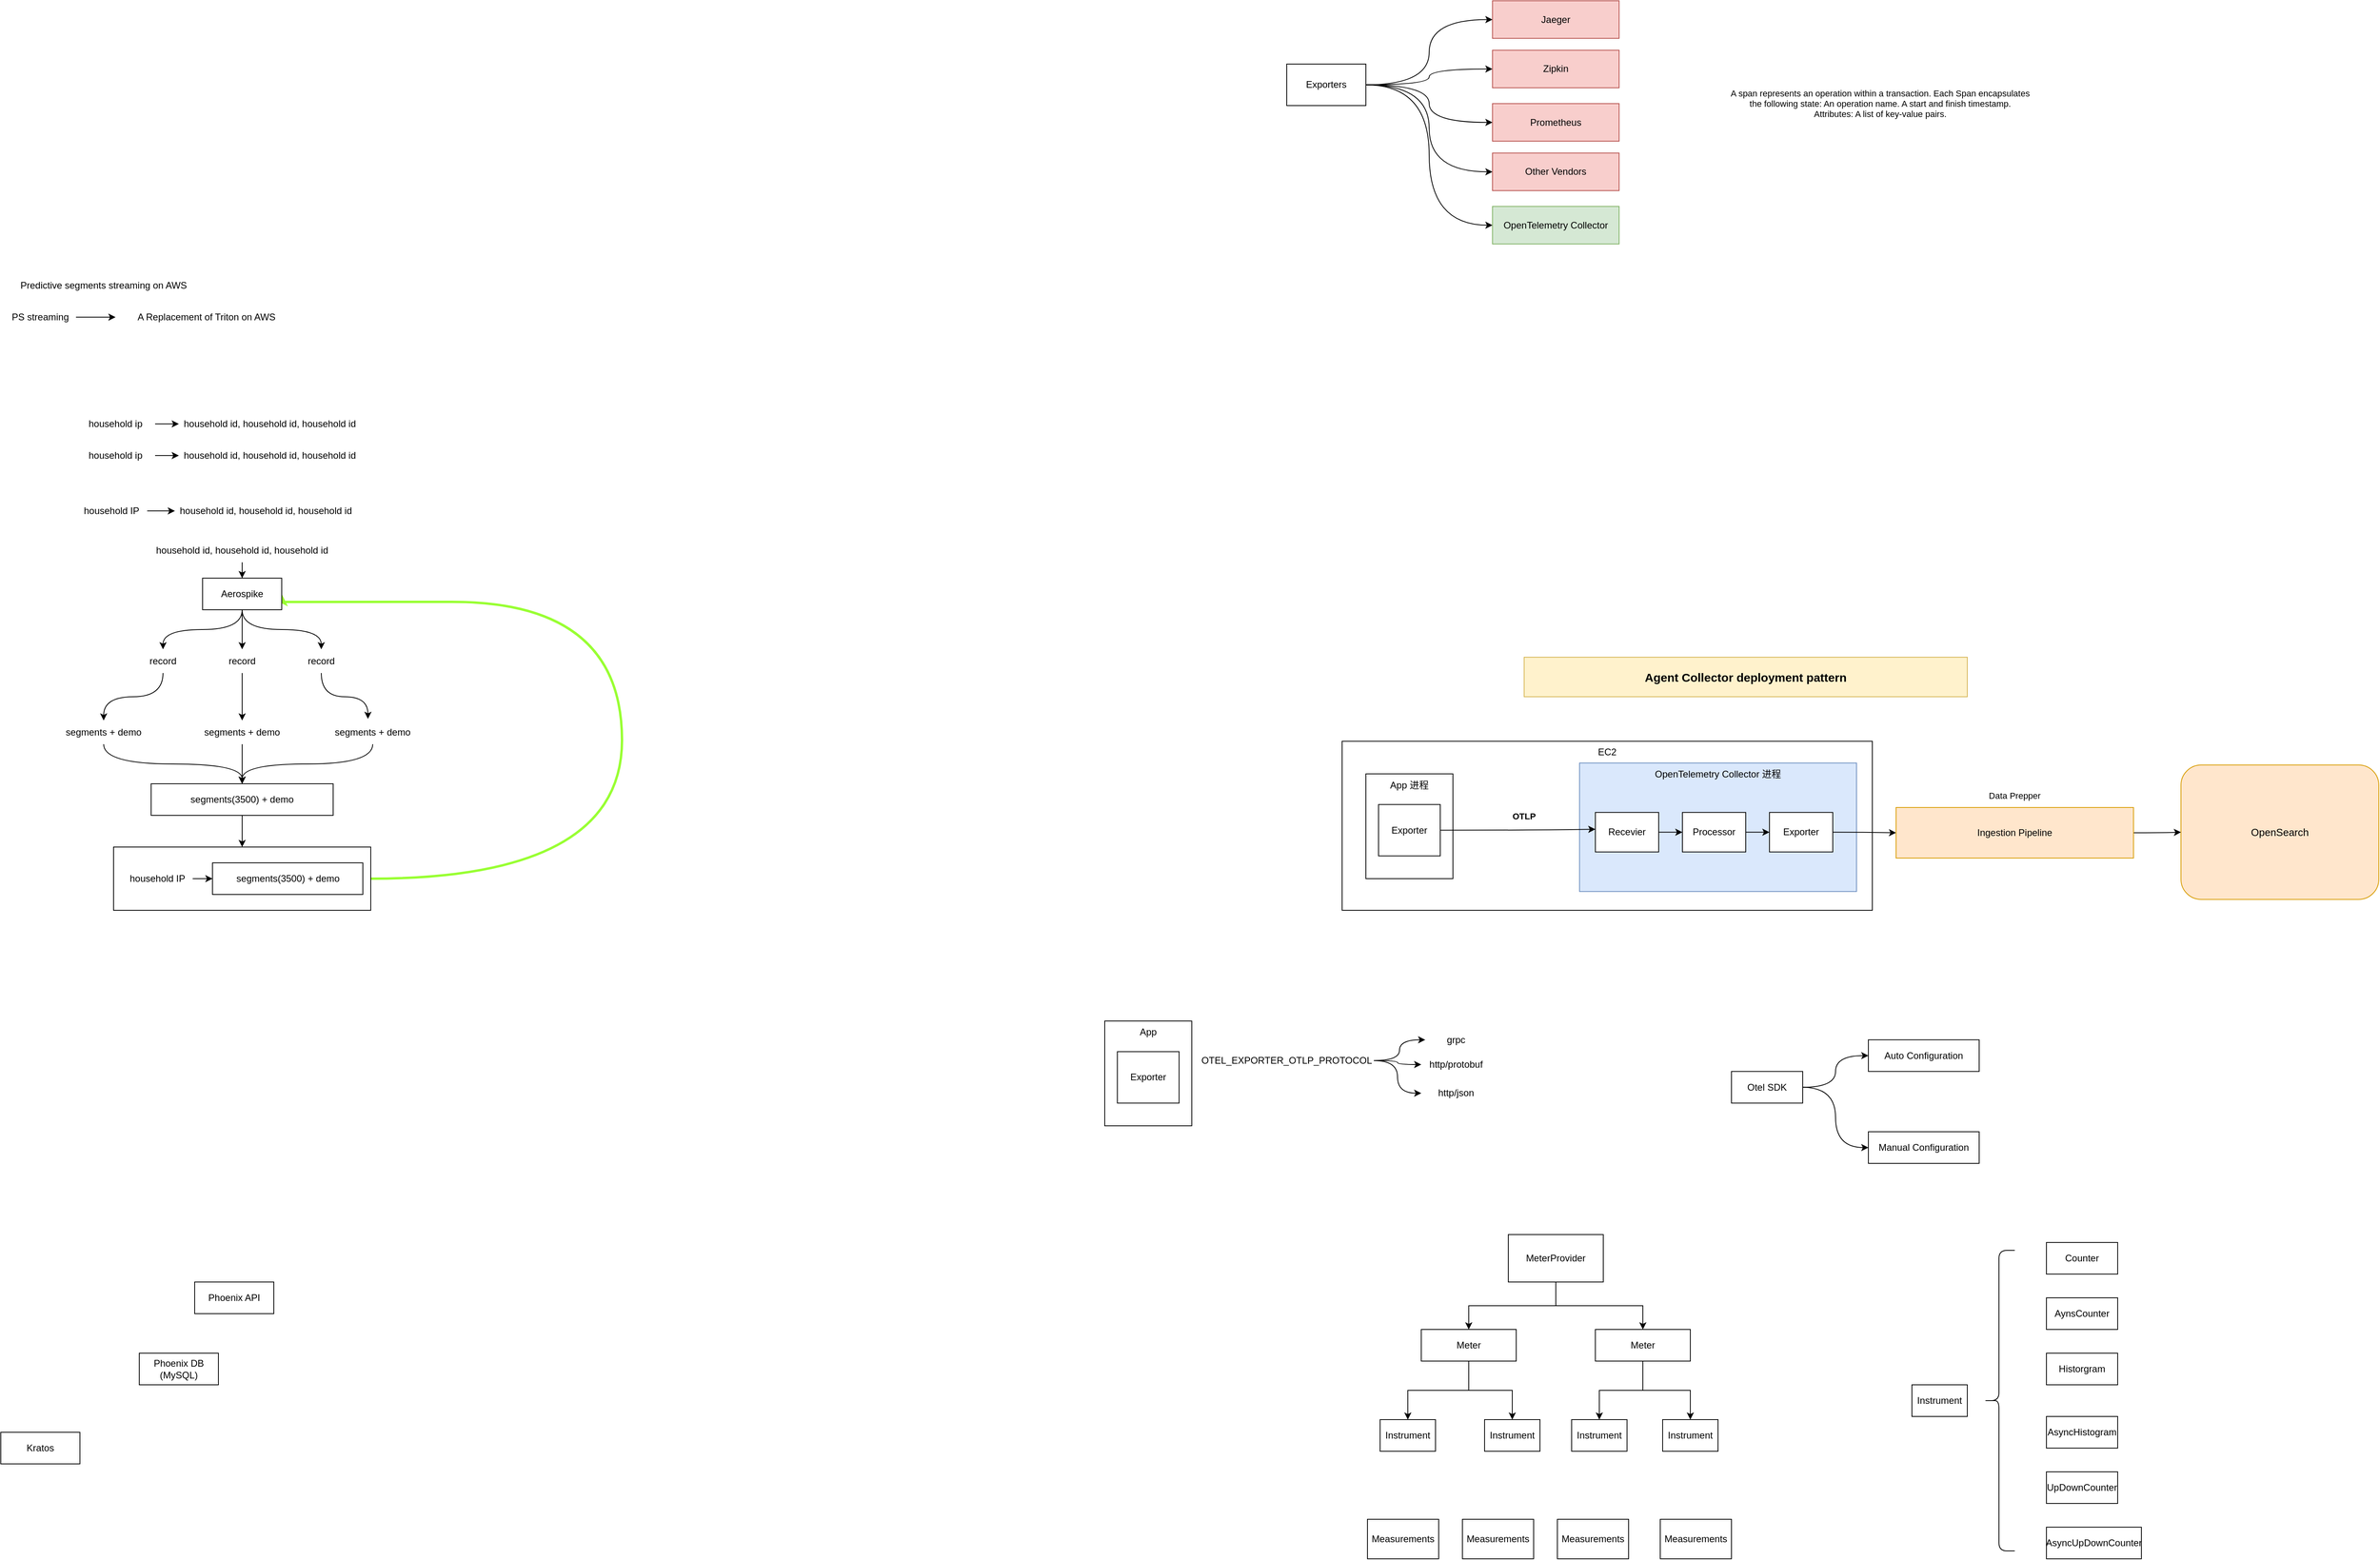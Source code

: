 <mxfile version="26.0.16">
  <diagram name="Page-1" id="aglCG6y4qYpq39_KEeoC">
    <mxGraphModel dx="1593" dy="2159" grid="1" gridSize="10" guides="1" tooltips="1" connect="1" arrows="1" fold="1" page="1" pageScale="1" pageWidth="827" pageHeight="1169" math="0" shadow="0">
      <root>
        <mxCell id="0" />
        <mxCell id="1" parent="0" />
        <mxCell id="kN55YoPe5K_Antq_4-WD-42" value="EC2" style="rounded=0;whiteSpace=wrap;html=1;verticalAlign=top;" parent="1" vertex="1">
          <mxGeometry x="1740" y="856.25" width="670" height="213.75" as="geometry" />
        </mxCell>
        <mxCell id="nK1HsDgh9BaosHYznmoO-1" value="App 进程" style="rounded=0;whiteSpace=wrap;html=1;verticalAlign=top;" parent="1" vertex="1">
          <mxGeometry x="1770" y="897.5" width="110" height="132.5" as="geometry" />
        </mxCell>
        <mxCell id="kN55YoPe5K_Antq_4-WD-45" value="OpenSearch" style="rounded=1;whiteSpace=wrap;html=1;fontFamily=Helvetica;fontSize=13;fillColor=#ffe6cc;strokeColor=#d79b00;" parent="1" vertex="1">
          <mxGeometry x="2800" y="886.25" width="250" height="170" as="geometry" />
        </mxCell>
        <mxCell id="IQLyXkSy8vxl-1mdiMzb-57" style="edgeStyle=orthogonalEdgeStyle;shape=connector;curved=1;rounded=0;orthogonalLoop=1;jettySize=auto;html=1;entryX=1;entryY=0.5;entryDx=0;entryDy=0;labelBackgroundColor=default;strokeColor=#99FF33;align=center;verticalAlign=middle;fontFamily=Helvetica;fontSize=11;fontColor=default;endArrow=classic;strokeWidth=3;" parent="1" source="IQLyXkSy8vxl-1mdiMzb-55" target="IQLyXkSy8vxl-1mdiMzb-25" edge="1">
          <mxGeometry relative="1" as="geometry">
            <Array as="points">
              <mxPoint x="830" y="1030" />
              <mxPoint x="830" y="680" />
            </Array>
          </mxGeometry>
        </mxCell>
        <mxCell id="IQLyXkSy8vxl-1mdiMzb-55" value="" style="rounded=0;whiteSpace=wrap;html=1;" parent="1" vertex="1">
          <mxGeometry x="187.5" y="990" width="325" height="80" as="geometry" />
        </mxCell>
        <mxCell id="IQLyXkSy8vxl-1mdiMzb-2" value="Predictive segments streaming on AWS" style="text;html=1;strokeColor=none;fillColor=none;align=center;verticalAlign=middle;whiteSpace=wrap;rounded=0;" parent="1" vertex="1">
          <mxGeometry x="60" y="260" width="230" height="40" as="geometry" />
        </mxCell>
        <mxCell id="IQLyXkSy8vxl-1mdiMzb-3" value="A Replacement of Triton on AWS" style="text;html=1;strokeColor=none;fillColor=none;align=center;verticalAlign=middle;whiteSpace=wrap;rounded=0;" parent="1" vertex="1">
          <mxGeometry x="190" y="300" width="230" height="40" as="geometry" />
        </mxCell>
        <mxCell id="IQLyXkSy8vxl-1mdiMzb-5" style="edgeStyle=orthogonalEdgeStyle;rounded=0;orthogonalLoop=1;jettySize=auto;html=1;" parent="1" source="IQLyXkSy8vxl-1mdiMzb-4" target="IQLyXkSy8vxl-1mdiMzb-3" edge="1">
          <mxGeometry relative="1" as="geometry" />
        </mxCell>
        <mxCell id="IQLyXkSy8vxl-1mdiMzb-4" value="PS streaming" style="text;html=1;strokeColor=none;fillColor=none;align=center;verticalAlign=middle;whiteSpace=wrap;rounded=0;" parent="1" vertex="1">
          <mxGeometry x="50" y="300" width="90" height="40" as="geometry" />
        </mxCell>
        <mxCell id="IQLyXkSy8vxl-1mdiMzb-18" style="edgeStyle=orthogonalEdgeStyle;rounded=0;orthogonalLoop=1;jettySize=auto;html=1;" parent="1" source="IQLyXkSy8vxl-1mdiMzb-6" target="IQLyXkSy8vxl-1mdiMzb-7" edge="1">
          <mxGeometry relative="1" as="geometry" />
        </mxCell>
        <mxCell id="IQLyXkSy8vxl-1mdiMzb-6" value="household ip" style="text;html=1;strokeColor=none;fillColor=none;align=center;verticalAlign=middle;whiteSpace=wrap;rounded=0;" parent="1" vertex="1">
          <mxGeometry x="140" y="440" width="100" height="30" as="geometry" />
        </mxCell>
        <mxCell id="IQLyXkSy8vxl-1mdiMzb-7" value="household id, household id, household id" style="text;html=1;strokeColor=none;fillColor=none;align=center;verticalAlign=middle;whiteSpace=wrap;rounded=0;" parent="1" vertex="1">
          <mxGeometry x="270" y="440" width="230" height="30" as="geometry" />
        </mxCell>
        <mxCell id="IQLyXkSy8vxl-1mdiMzb-19" style="edgeStyle=orthogonalEdgeStyle;rounded=0;orthogonalLoop=1;jettySize=auto;html=1;" parent="1" source="IQLyXkSy8vxl-1mdiMzb-8" edge="1">
          <mxGeometry relative="1" as="geometry">
            <mxPoint x="270" y="495" as="targetPoint" />
          </mxGeometry>
        </mxCell>
        <mxCell id="IQLyXkSy8vxl-1mdiMzb-8" value="household ip" style="text;html=1;strokeColor=none;fillColor=none;align=center;verticalAlign=middle;whiteSpace=wrap;rounded=0;" parent="1" vertex="1">
          <mxGeometry x="140" y="480" width="100" height="30" as="geometry" />
        </mxCell>
        <mxCell id="IQLyXkSy8vxl-1mdiMzb-20" style="edgeStyle=orthogonalEdgeStyle;rounded=0;orthogonalLoop=1;jettySize=auto;html=1;" parent="1" source="IQLyXkSy8vxl-1mdiMzb-9" edge="1">
          <mxGeometry relative="1" as="geometry">
            <mxPoint x="265" y="565" as="targetPoint" />
          </mxGeometry>
        </mxCell>
        <mxCell id="IQLyXkSy8vxl-1mdiMzb-9" value="household IP" style="text;html=1;strokeColor=none;fillColor=none;align=center;verticalAlign=middle;whiteSpace=wrap;rounded=0;" parent="1" vertex="1">
          <mxGeometry x="140" y="550" width="90" height="30" as="geometry" />
        </mxCell>
        <mxCell id="IQLyXkSy8vxl-1mdiMzb-21" value="household id, household id, household id" style="text;html=1;strokeColor=none;fillColor=none;align=center;verticalAlign=middle;whiteSpace=wrap;rounded=0;" parent="1" vertex="1">
          <mxGeometry x="270" y="480" width="230" height="30" as="geometry" />
        </mxCell>
        <mxCell id="IQLyXkSy8vxl-1mdiMzb-23" value="household id, household id, household id" style="text;html=1;strokeColor=none;fillColor=none;align=center;verticalAlign=middle;whiteSpace=wrap;rounded=0;" parent="1" vertex="1">
          <mxGeometry x="265" y="550" width="230" height="30" as="geometry" />
        </mxCell>
        <mxCell id="IQLyXkSy8vxl-1mdiMzb-26" style="edgeStyle=orthogonalEdgeStyle;rounded=0;orthogonalLoop=1;jettySize=auto;html=1;" parent="1" source="IQLyXkSy8vxl-1mdiMzb-24" target="IQLyXkSy8vxl-1mdiMzb-25" edge="1">
          <mxGeometry relative="1" as="geometry" />
        </mxCell>
        <mxCell id="IQLyXkSy8vxl-1mdiMzb-24" value="household id, household id, household id" style="text;html=1;strokeColor=none;fillColor=none;align=center;verticalAlign=middle;whiteSpace=wrap;rounded=0;" parent="1" vertex="1">
          <mxGeometry x="235" y="600" width="230" height="30" as="geometry" />
        </mxCell>
        <mxCell id="IQLyXkSy8vxl-1mdiMzb-32" style="edgeStyle=orthogonalEdgeStyle;rounded=0;orthogonalLoop=1;jettySize=auto;html=1;curved=1;exitX=0.5;exitY=1;exitDx=0;exitDy=0;" parent="1" source="IQLyXkSy8vxl-1mdiMzb-25" target="IQLyXkSy8vxl-1mdiMzb-31" edge="1">
          <mxGeometry relative="1" as="geometry" />
        </mxCell>
        <mxCell id="IQLyXkSy8vxl-1mdiMzb-34" style="edgeStyle=orthogonalEdgeStyle;shape=connector;curved=1;rounded=0;orthogonalLoop=1;jettySize=auto;html=1;entryX=0.5;entryY=0;entryDx=0;entryDy=0;labelBackgroundColor=default;strokeColor=default;align=center;verticalAlign=middle;fontFamily=Helvetica;fontSize=11;fontColor=default;endArrow=classic;" parent="1" source="IQLyXkSy8vxl-1mdiMzb-25" target="IQLyXkSy8vxl-1mdiMzb-33" edge="1">
          <mxGeometry relative="1" as="geometry" />
        </mxCell>
        <mxCell id="IQLyXkSy8vxl-1mdiMzb-36" style="edgeStyle=orthogonalEdgeStyle;shape=connector;curved=1;rounded=0;orthogonalLoop=1;jettySize=auto;html=1;labelBackgroundColor=default;strokeColor=default;align=center;verticalAlign=middle;fontFamily=Helvetica;fontSize=11;fontColor=default;endArrow=classic;exitX=0.5;exitY=1;exitDx=0;exitDy=0;" parent="1" source="IQLyXkSy8vxl-1mdiMzb-25" target="IQLyXkSy8vxl-1mdiMzb-35" edge="1">
          <mxGeometry relative="1" as="geometry" />
        </mxCell>
        <mxCell id="IQLyXkSy8vxl-1mdiMzb-25" value="Aerospike" style="rounded=0;whiteSpace=wrap;html=1;" parent="1" vertex="1">
          <mxGeometry x="300" y="650" width="100" height="40" as="geometry" />
        </mxCell>
        <mxCell id="IQLyXkSy8vxl-1mdiMzb-41" style="edgeStyle=orthogonalEdgeStyle;shape=connector;curved=1;rounded=0;orthogonalLoop=1;jettySize=auto;html=1;entryX=0.5;entryY=0;entryDx=0;entryDy=0;labelBackgroundColor=default;strokeColor=default;align=center;verticalAlign=middle;fontFamily=Helvetica;fontSize=11;fontColor=default;endArrow=classic;" parent="1" source="IQLyXkSy8vxl-1mdiMzb-31" target="IQLyXkSy8vxl-1mdiMzb-37" edge="1">
          <mxGeometry relative="1" as="geometry" />
        </mxCell>
        <mxCell id="IQLyXkSy8vxl-1mdiMzb-31" value="record" style="text;html=1;strokeColor=none;fillColor=none;align=center;verticalAlign=middle;whiteSpace=wrap;rounded=0;" parent="1" vertex="1">
          <mxGeometry x="220" y="740" width="60" height="30" as="geometry" />
        </mxCell>
        <mxCell id="IQLyXkSy8vxl-1mdiMzb-43" style="edgeStyle=orthogonalEdgeStyle;shape=connector;curved=1;rounded=0;orthogonalLoop=1;jettySize=auto;html=1;labelBackgroundColor=default;strokeColor=default;align=center;verticalAlign=middle;fontFamily=Helvetica;fontSize=11;fontColor=default;endArrow=classic;" parent="1" source="IQLyXkSy8vxl-1mdiMzb-33" target="IQLyXkSy8vxl-1mdiMzb-42" edge="1">
          <mxGeometry relative="1" as="geometry" />
        </mxCell>
        <mxCell id="IQLyXkSy8vxl-1mdiMzb-33" value="record" style="text;html=1;strokeColor=none;fillColor=none;align=center;verticalAlign=middle;whiteSpace=wrap;rounded=0;" parent="1" vertex="1">
          <mxGeometry x="320" y="740" width="60" height="30" as="geometry" />
        </mxCell>
        <mxCell id="IQLyXkSy8vxl-1mdiMzb-35" value="record" style="text;html=1;strokeColor=none;fillColor=none;align=center;verticalAlign=middle;whiteSpace=wrap;rounded=0;" parent="1" vertex="1">
          <mxGeometry x="420" y="740" width="60" height="30" as="geometry" />
        </mxCell>
        <mxCell id="IQLyXkSy8vxl-1mdiMzb-49" style="edgeStyle=orthogonalEdgeStyle;shape=connector;curved=1;rounded=0;orthogonalLoop=1;jettySize=auto;html=1;entryX=0.5;entryY=0;entryDx=0;entryDy=0;labelBackgroundColor=default;strokeColor=default;align=center;verticalAlign=middle;fontFamily=Helvetica;fontSize=11;fontColor=default;endArrow=classic;exitX=0.5;exitY=1;exitDx=0;exitDy=0;" parent="1" source="IQLyXkSy8vxl-1mdiMzb-37" target="IQLyXkSy8vxl-1mdiMzb-48" edge="1">
          <mxGeometry relative="1" as="geometry" />
        </mxCell>
        <mxCell id="IQLyXkSy8vxl-1mdiMzb-37" value="segments + demo" style="text;html=1;strokeColor=none;fillColor=none;align=center;verticalAlign=middle;whiteSpace=wrap;rounded=0;" parent="1" vertex="1">
          <mxGeometry x="120" y="830" width="110" height="30" as="geometry" />
        </mxCell>
        <mxCell id="IQLyXkSy8vxl-1mdiMzb-50" style="edgeStyle=orthogonalEdgeStyle;shape=connector;curved=1;rounded=0;orthogonalLoop=1;jettySize=auto;html=1;labelBackgroundColor=default;strokeColor=default;align=center;verticalAlign=middle;fontFamily=Helvetica;fontSize=11;fontColor=default;endArrow=classic;" parent="1" source="IQLyXkSy8vxl-1mdiMzb-42" target="IQLyXkSy8vxl-1mdiMzb-48" edge="1">
          <mxGeometry relative="1" as="geometry" />
        </mxCell>
        <mxCell id="IQLyXkSy8vxl-1mdiMzb-42" value="segments + demo" style="text;html=1;strokeColor=none;fillColor=none;align=center;verticalAlign=middle;whiteSpace=wrap;rounded=0;" parent="1" vertex="1">
          <mxGeometry x="295" y="830" width="110" height="30" as="geometry" />
        </mxCell>
        <mxCell id="IQLyXkSy8vxl-1mdiMzb-51" style="edgeStyle=orthogonalEdgeStyle;shape=connector;curved=1;rounded=0;orthogonalLoop=1;jettySize=auto;html=1;entryX=0.5;entryY=0;entryDx=0;entryDy=0;labelBackgroundColor=default;strokeColor=default;align=center;verticalAlign=middle;fontFamily=Helvetica;fontSize=11;fontColor=default;endArrow=classic;" parent="1" source="IQLyXkSy8vxl-1mdiMzb-44" target="IQLyXkSy8vxl-1mdiMzb-48" edge="1">
          <mxGeometry relative="1" as="geometry" />
        </mxCell>
        <mxCell id="IQLyXkSy8vxl-1mdiMzb-44" value="segments + demo" style="text;html=1;strokeColor=none;fillColor=none;align=center;verticalAlign=middle;whiteSpace=wrap;rounded=0;" parent="1" vertex="1">
          <mxGeometry x="460" y="830" width="110" height="30" as="geometry" />
        </mxCell>
        <mxCell id="IQLyXkSy8vxl-1mdiMzb-45" style="edgeStyle=orthogonalEdgeStyle;shape=connector;curved=1;rounded=0;orthogonalLoop=1;jettySize=auto;html=1;entryX=0.445;entryY=-0.067;entryDx=0;entryDy=0;entryPerimeter=0;labelBackgroundColor=default;strokeColor=default;align=center;verticalAlign=middle;fontFamily=Helvetica;fontSize=11;fontColor=default;endArrow=classic;" parent="1" source="IQLyXkSy8vxl-1mdiMzb-35" target="IQLyXkSy8vxl-1mdiMzb-44" edge="1">
          <mxGeometry relative="1" as="geometry" />
        </mxCell>
        <mxCell id="IQLyXkSy8vxl-1mdiMzb-53" style="edgeStyle=orthogonalEdgeStyle;shape=connector;curved=1;rounded=0;orthogonalLoop=1;jettySize=auto;html=1;labelBackgroundColor=default;strokeColor=default;align=center;verticalAlign=middle;fontFamily=Helvetica;fontSize=11;fontColor=default;endArrow=classic;" parent="1" source="IQLyXkSy8vxl-1mdiMzb-47" target="IQLyXkSy8vxl-1mdiMzb-52" edge="1">
          <mxGeometry relative="1" as="geometry" />
        </mxCell>
        <mxCell id="IQLyXkSy8vxl-1mdiMzb-47" value="household IP" style="text;html=1;strokeColor=none;fillColor=none;align=center;verticalAlign=middle;whiteSpace=wrap;rounded=0;" parent="1" vertex="1">
          <mxGeometry x="197.5" y="1015" width="90" height="30" as="geometry" />
        </mxCell>
        <mxCell id="IQLyXkSy8vxl-1mdiMzb-56" style="edgeStyle=orthogonalEdgeStyle;shape=connector;curved=1;rounded=0;orthogonalLoop=1;jettySize=auto;html=1;labelBackgroundColor=default;strokeColor=default;align=center;verticalAlign=middle;fontFamily=Helvetica;fontSize=11;fontColor=default;endArrow=classic;" parent="1" source="IQLyXkSy8vxl-1mdiMzb-48" target="IQLyXkSy8vxl-1mdiMzb-55" edge="1">
          <mxGeometry relative="1" as="geometry" />
        </mxCell>
        <mxCell id="IQLyXkSy8vxl-1mdiMzb-48" value="segments(3500) + demo" style="rounded=0;whiteSpace=wrap;html=1;" parent="1" vertex="1">
          <mxGeometry x="235" y="910" width="230" height="40" as="geometry" />
        </mxCell>
        <mxCell id="IQLyXkSy8vxl-1mdiMzb-52" value="segments(3500) + demo" style="rounded=0;whiteSpace=wrap;html=1;" parent="1" vertex="1">
          <mxGeometry x="312.5" y="1010" width="190" height="40" as="geometry" />
        </mxCell>
        <mxCell id="kN55YoPe5K_Antq_4-WD-18" style="edgeStyle=orthogonalEdgeStyle;rounded=0;orthogonalLoop=1;jettySize=auto;html=1;entryX=0;entryY=0.5;entryDx=0;entryDy=0;curved=1;" parent="1" source="kN55YoPe5K_Antq_4-WD-13" target="kN55YoPe5K_Antq_4-WD-14" edge="1">
          <mxGeometry relative="1" as="geometry">
            <mxPoint x="1900" y="-77.5" as="targetPoint" />
          </mxGeometry>
        </mxCell>
        <mxCell id="kN55YoPe5K_Antq_4-WD-19" style="edgeStyle=orthogonalEdgeStyle;rounded=0;orthogonalLoop=1;jettySize=auto;html=1;entryX=0;entryY=0.5;entryDx=0;entryDy=0;curved=1;" parent="1" source="kN55YoPe5K_Antq_4-WD-13" target="kN55YoPe5K_Antq_4-WD-15" edge="1">
          <mxGeometry relative="1" as="geometry" />
        </mxCell>
        <mxCell id="kN55YoPe5K_Antq_4-WD-20" style="edgeStyle=orthogonalEdgeStyle;rounded=0;orthogonalLoop=1;jettySize=auto;html=1;curved=1;" parent="1" source="kN55YoPe5K_Antq_4-WD-13" target="kN55YoPe5K_Antq_4-WD-16" edge="1">
          <mxGeometry relative="1" as="geometry" />
        </mxCell>
        <mxCell id="kN55YoPe5K_Antq_4-WD-21" style="edgeStyle=orthogonalEdgeStyle;rounded=0;orthogonalLoop=1;jettySize=auto;html=1;entryX=0;entryY=0.5;entryDx=0;entryDy=0;curved=1;" parent="1" source="kN55YoPe5K_Antq_4-WD-13" target="kN55YoPe5K_Antq_4-WD-17" edge="1">
          <mxGeometry relative="1" as="geometry" />
        </mxCell>
        <mxCell id="kN55YoPe5K_Antq_4-WD-23" style="edgeStyle=orthogonalEdgeStyle;shape=connector;curved=1;rounded=0;orthogonalLoop=1;jettySize=auto;html=1;entryX=0;entryY=0.5;entryDx=0;entryDy=0;labelBackgroundColor=default;strokeColor=default;align=center;verticalAlign=middle;fontFamily=Helvetica;fontSize=11;fontColor=default;endArrow=classic;" parent="1" source="kN55YoPe5K_Antq_4-WD-13" target="kN55YoPe5K_Antq_4-WD-22" edge="1">
          <mxGeometry relative="1" as="geometry" />
        </mxCell>
        <mxCell id="kN55YoPe5K_Antq_4-WD-13" value="Exporters" style="rounded=0;whiteSpace=wrap;html=1;" parent="1" vertex="1">
          <mxGeometry x="1670" width="100" height="52.5" as="geometry" />
        </mxCell>
        <mxCell id="kN55YoPe5K_Antq_4-WD-14" value="OpenTelemetry Collector" style="rounded=0;whiteSpace=wrap;html=1;verticalAlign=middle;fillColor=#d5e8d4;strokeColor=#82b366;" parent="1" vertex="1">
          <mxGeometry x="1930" y="180" width="160" height="47.5" as="geometry" />
        </mxCell>
        <mxCell id="kN55YoPe5K_Antq_4-WD-15" value="Jaeger" style="rounded=0;whiteSpace=wrap;html=1;verticalAlign=middle;fillColor=#f8cecc;strokeColor=#b85450;" parent="1" vertex="1">
          <mxGeometry x="1930" y="-80" width="160" height="47.5" as="geometry" />
        </mxCell>
        <mxCell id="kN55YoPe5K_Antq_4-WD-16" value="Zipkin" style="rounded=0;whiteSpace=wrap;html=1;verticalAlign=middle;fillColor=#f8cecc;strokeColor=#b85450;" parent="1" vertex="1">
          <mxGeometry x="1930" y="-17.5" width="160" height="47.5" as="geometry" />
        </mxCell>
        <mxCell id="kN55YoPe5K_Antq_4-WD-17" value="Prometheus" style="rounded=0;whiteSpace=wrap;html=1;verticalAlign=middle;fillColor=#f8cecc;strokeColor=#b85450;" parent="1" vertex="1">
          <mxGeometry x="1930" y="50" width="160" height="47.5" as="geometry" />
        </mxCell>
        <mxCell id="kN55YoPe5K_Antq_4-WD-22" value="Other Vendors" style="rounded=0;whiteSpace=wrap;html=1;verticalAlign=middle;fillColor=#f8cecc;strokeColor=#b85450;" parent="1" vertex="1">
          <mxGeometry x="1930" y="112.5" width="160" height="47.5" as="geometry" />
        </mxCell>
        <mxCell id="kN55YoPe5K_Antq_4-WD-29" value="A span represents an operation within a transaction. Each Span encapsulates the following state: An operation name. A start and finish timestamp. Attributes: A list of key-value pairs." style="text;html=1;strokeColor=none;fillColor=none;align=center;verticalAlign=middle;whiteSpace=wrap;rounded=0;fontSize=11;fontFamily=Helvetica;fontColor=default;" parent="1" vertex="1">
          <mxGeometry x="2230" y="10" width="380" height="79" as="geometry" />
        </mxCell>
        <mxCell id="kN55YoPe5K_Antq_4-WD-32" value="Agent Collector deployment pattern" style="rounded=0;whiteSpace=wrap;html=1;fontFamily=Helvetica;fontSize=15;fillColor=#fff2cc;strokeColor=#d6b656;fontStyle=1" parent="1" vertex="1">
          <mxGeometry x="1970" y="750" width="560" height="50" as="geometry" />
        </mxCell>
        <mxCell id="kN55YoPe5K_Antq_4-WD-35" value="OpenTelemetry Collector 进程" style="rounded=0;whiteSpace=wrap;html=1;verticalAlign=top;fillColor=#dae8fc;strokeColor=#6c8ebf;" parent="1" vertex="1">
          <mxGeometry x="2040" y="883.75" width="350" height="162.5" as="geometry" />
        </mxCell>
        <mxCell id="kN55YoPe5K_Antq_4-WD-36" style="edgeStyle=orthogonalEdgeStyle;shape=connector;curved=1;rounded=0;orthogonalLoop=1;jettySize=auto;html=1;labelBackgroundColor=default;strokeColor=default;align=center;verticalAlign=middle;fontFamily=Helvetica;fontSize=11;fontColor=default;endArrow=classic;" parent="1" source="kN55YoPe5K_Antq_4-WD-37" target="kN55YoPe5K_Antq_4-WD-39" edge="1">
          <mxGeometry relative="1" as="geometry" />
        </mxCell>
        <mxCell id="kN55YoPe5K_Antq_4-WD-37" value="Recevier" style="rounded=0;whiteSpace=wrap;html=1;" parent="1" vertex="1">
          <mxGeometry x="2060" y="946.25" width="80" height="50" as="geometry" />
        </mxCell>
        <mxCell id="kN55YoPe5K_Antq_4-WD-38" style="edgeStyle=orthogonalEdgeStyle;shape=connector;curved=1;rounded=0;orthogonalLoop=1;jettySize=auto;html=1;labelBackgroundColor=default;strokeColor=default;align=center;verticalAlign=middle;fontFamily=Helvetica;fontSize=11;fontColor=default;endArrow=classic;" parent="1" source="kN55YoPe5K_Antq_4-WD-39" target="kN55YoPe5K_Antq_4-WD-41" edge="1">
          <mxGeometry relative="1" as="geometry" />
        </mxCell>
        <mxCell id="kN55YoPe5K_Antq_4-WD-39" value="Processor" style="rounded=0;whiteSpace=wrap;html=1;" parent="1" vertex="1">
          <mxGeometry x="2170" y="946.25" width="80" height="50" as="geometry" />
        </mxCell>
        <mxCell id="kN55YoPe5K_Antq_4-WD-49" style="edgeStyle=orthogonalEdgeStyle;shape=connector;curved=1;rounded=0;orthogonalLoop=1;jettySize=auto;html=1;labelBackgroundColor=default;strokeColor=default;align=center;verticalAlign=middle;fontFamily=Helvetica;fontSize=11;fontColor=default;endArrow=classic;" parent="1" source="kN55YoPe5K_Antq_4-WD-41" target="kN55YoPe5K_Antq_4-WD-47" edge="1">
          <mxGeometry relative="1" as="geometry" />
        </mxCell>
        <mxCell id="kN55YoPe5K_Antq_4-WD-41" value="Exporter" style="rounded=0;whiteSpace=wrap;html=1;" parent="1" vertex="1">
          <mxGeometry x="2280" y="946.25" width="80" height="50" as="geometry" />
        </mxCell>
        <mxCell id="kN55YoPe5K_Antq_4-WD-43" style="edgeStyle=orthogonalEdgeStyle;shape=connector;curved=1;rounded=0;orthogonalLoop=1;jettySize=auto;html=1;entryX=0;entryY=0.5;entryDx=0;entryDy=0;labelBackgroundColor=default;strokeColor=default;align=center;verticalAlign=middle;fontFamily=Helvetica;fontSize=11;fontColor=default;endArrow=classic;" parent="1" source="kN55YoPe5K_Antq_4-WD-44" edge="1">
          <mxGeometry relative="1" as="geometry">
            <mxPoint x="2060" y="967.5" as="targetPoint" />
          </mxGeometry>
        </mxCell>
        <mxCell id="kN55YoPe5K_Antq_4-WD-44" value="Exporter" style="rounded=0;whiteSpace=wrap;html=1;" parent="1" vertex="1">
          <mxGeometry x="1786" y="936.25" width="78" height="65" as="geometry" />
        </mxCell>
        <mxCell id="kN55YoPe5K_Antq_4-WD-46" value="OTLP" style="text;html=1;strokeColor=none;fillColor=none;align=center;verticalAlign=middle;whiteSpace=wrap;rounded=0;fontSize=11;fontFamily=Helvetica;fontColor=default;fontStyle=1" parent="1" vertex="1">
          <mxGeometry x="1940" y="936.25" width="60" height="30" as="geometry" />
        </mxCell>
        <mxCell id="kN55YoPe5K_Antq_4-WD-50" style="edgeStyle=orthogonalEdgeStyle;shape=connector;curved=1;rounded=0;orthogonalLoop=1;jettySize=auto;html=1;labelBackgroundColor=default;strokeColor=default;align=center;verticalAlign=middle;fontFamily=Helvetica;fontSize=11;fontColor=default;endArrow=classic;" parent="1" source="kN55YoPe5K_Antq_4-WD-47" target="kN55YoPe5K_Antq_4-WD-45" edge="1">
          <mxGeometry relative="1" as="geometry" />
        </mxCell>
        <mxCell id="kN55YoPe5K_Antq_4-WD-47" value="Ingestion Pipeline" style="rounded=0;whiteSpace=wrap;html=1;fontFamily=Helvetica;fontSize=12;fillColor=#ffe6cc;strokeColor=#d79b00;" parent="1" vertex="1">
          <mxGeometry x="2440" y="940" width="300" height="64" as="geometry" />
        </mxCell>
        <mxCell id="kN55YoPe5K_Antq_4-WD-51" value="Data Prepper" style="text;html=1;strokeColor=none;fillColor=none;align=center;verticalAlign=middle;whiteSpace=wrap;rounded=0;fontSize=11;fontFamily=Helvetica;fontColor=default;" parent="1" vertex="1">
          <mxGeometry x="2545" y="910" width="90" height="30" as="geometry" />
        </mxCell>
        <mxCell id="nK1HsDgh9BaosHYznmoO-8" style="edgeStyle=orthogonalEdgeStyle;rounded=0;orthogonalLoop=1;jettySize=auto;html=1;" parent="1" source="nK1HsDgh9BaosHYznmoO-6" target="nK1HsDgh9BaosHYznmoO-7" edge="1">
          <mxGeometry relative="1" as="geometry" />
        </mxCell>
        <mxCell id="nK1HsDgh9BaosHYznmoO-10" style="edgeStyle=orthogonalEdgeStyle;rounded=0;orthogonalLoop=1;jettySize=auto;html=1;" parent="1" source="nK1HsDgh9BaosHYznmoO-6" target="nK1HsDgh9BaosHYznmoO-9" edge="1">
          <mxGeometry relative="1" as="geometry" />
        </mxCell>
        <mxCell id="nK1HsDgh9BaosHYznmoO-6" value="MeterProvider" style="rounded=0;whiteSpace=wrap;html=1;" parent="1" vertex="1">
          <mxGeometry x="1950" y="1480" width="120" height="60" as="geometry" />
        </mxCell>
        <mxCell id="nK1HsDgh9BaosHYznmoO-13" style="edgeStyle=orthogonalEdgeStyle;rounded=0;orthogonalLoop=1;jettySize=auto;html=1;" parent="1" source="nK1HsDgh9BaosHYznmoO-7" target="nK1HsDgh9BaosHYznmoO-11" edge="1">
          <mxGeometry relative="1" as="geometry" />
        </mxCell>
        <mxCell id="nK1HsDgh9BaosHYznmoO-26" style="edgeStyle=orthogonalEdgeStyle;rounded=0;orthogonalLoop=1;jettySize=auto;html=1;entryX=0.5;entryY=0;entryDx=0;entryDy=0;" parent="1" source="nK1HsDgh9BaosHYznmoO-7" target="nK1HsDgh9BaosHYznmoO-21" edge="1">
          <mxGeometry relative="1" as="geometry" />
        </mxCell>
        <mxCell id="nK1HsDgh9BaosHYznmoO-7" value="Meter" style="rounded=0;whiteSpace=wrap;html=1;" parent="1" vertex="1">
          <mxGeometry x="1840" y="1600" width="120" height="40" as="geometry" />
        </mxCell>
        <mxCell id="nK1HsDgh9BaosHYznmoO-24" style="edgeStyle=orthogonalEdgeStyle;rounded=0;orthogonalLoop=1;jettySize=auto;html=1;entryX=0.5;entryY=0;entryDx=0;entryDy=0;" parent="1" source="nK1HsDgh9BaosHYznmoO-9" target="nK1HsDgh9BaosHYznmoO-22" edge="1">
          <mxGeometry relative="1" as="geometry" />
        </mxCell>
        <mxCell id="nK1HsDgh9BaosHYznmoO-25" style="edgeStyle=orthogonalEdgeStyle;rounded=0;orthogonalLoop=1;jettySize=auto;html=1;entryX=0.5;entryY=0;entryDx=0;entryDy=0;" parent="1" source="nK1HsDgh9BaosHYznmoO-9" target="nK1HsDgh9BaosHYznmoO-23" edge="1">
          <mxGeometry relative="1" as="geometry" />
        </mxCell>
        <mxCell id="nK1HsDgh9BaosHYznmoO-9" value="Meter" style="rounded=0;whiteSpace=wrap;html=1;" parent="1" vertex="1">
          <mxGeometry x="2060" y="1600" width="120" height="40" as="geometry" />
        </mxCell>
        <mxCell id="nK1HsDgh9BaosHYznmoO-11" value="Instrument" style="rounded=0;whiteSpace=wrap;html=1;" parent="1" vertex="1">
          <mxGeometry x="1788" y="1714" width="70" height="40" as="geometry" />
        </mxCell>
        <mxCell id="nK1HsDgh9BaosHYznmoO-21" value="Instrument" style="rounded=0;whiteSpace=wrap;html=1;" parent="1" vertex="1">
          <mxGeometry x="1920" y="1714" width="70" height="40" as="geometry" />
        </mxCell>
        <mxCell id="nK1HsDgh9BaosHYznmoO-22" value="Instrument" style="rounded=0;whiteSpace=wrap;html=1;" parent="1" vertex="1">
          <mxGeometry x="2030" y="1714" width="70" height="40" as="geometry" />
        </mxCell>
        <mxCell id="nK1HsDgh9BaosHYznmoO-23" value="Instrument" style="rounded=0;whiteSpace=wrap;html=1;" parent="1" vertex="1">
          <mxGeometry x="2145" y="1714" width="70" height="40" as="geometry" />
        </mxCell>
        <mxCell id="nK1HsDgh9BaosHYznmoO-28" value="Instrument" style="rounded=0;whiteSpace=wrap;html=1;" parent="1" vertex="1">
          <mxGeometry x="2460" y="1670" width="70" height="40" as="geometry" />
        </mxCell>
        <mxCell id="nK1HsDgh9BaosHYznmoO-29" value="Counter" style="rounded=0;whiteSpace=wrap;html=1;" parent="1" vertex="1">
          <mxGeometry x="2630" y="1490" width="90" height="40" as="geometry" />
        </mxCell>
        <mxCell id="nK1HsDgh9BaosHYznmoO-30" value="AynsCounter" style="rounded=0;whiteSpace=wrap;html=1;" parent="1" vertex="1">
          <mxGeometry x="2630" y="1560" width="90" height="40" as="geometry" />
        </mxCell>
        <mxCell id="nK1HsDgh9BaosHYznmoO-31" value="Historgram" style="rounded=0;whiteSpace=wrap;html=1;" parent="1" vertex="1">
          <mxGeometry x="2630" y="1630" width="90" height="40" as="geometry" />
        </mxCell>
        <mxCell id="nK1HsDgh9BaosHYznmoO-32" value="AsyncHistogram" style="rounded=0;whiteSpace=wrap;html=1;" parent="1" vertex="1">
          <mxGeometry x="2630" y="1710" width="90" height="40" as="geometry" />
        </mxCell>
        <mxCell id="nK1HsDgh9BaosHYznmoO-33" value="UpDownCounter" style="rounded=0;whiteSpace=wrap;html=1;" parent="1" vertex="1">
          <mxGeometry x="2630" y="1780" width="90" height="40" as="geometry" />
        </mxCell>
        <mxCell id="nK1HsDgh9BaosHYznmoO-34" value="AsyncUpDownCounter" style="rounded=0;whiteSpace=wrap;html=1;" parent="1" vertex="1">
          <mxGeometry x="2630" y="1850" width="120" height="40" as="geometry" />
        </mxCell>
        <mxCell id="nK1HsDgh9BaosHYznmoO-36" value="" style="shape=curlyBracket;whiteSpace=wrap;html=1;rounded=1;labelPosition=left;verticalLabelPosition=middle;align=right;verticalAlign=middle;fontSize=14;fontStyle=1" parent="1" vertex="1">
          <mxGeometry x="2550" y="1500" width="40" height="380" as="geometry" />
        </mxCell>
        <mxCell id="nK1HsDgh9BaosHYznmoO-37" value="Measurements" style="rounded=0;whiteSpace=wrap;html=1;" parent="1" vertex="1">
          <mxGeometry x="2012" y="1840" width="90" height="50" as="geometry" />
        </mxCell>
        <mxCell id="nK1HsDgh9BaosHYznmoO-38" value="Measurements" style="rounded=0;whiteSpace=wrap;html=1;" parent="1" vertex="1">
          <mxGeometry x="2142" y="1840" width="90" height="50" as="geometry" />
        </mxCell>
        <mxCell id="nK1HsDgh9BaosHYznmoO-39" value="Measurements" style="rounded=0;whiteSpace=wrap;html=1;" parent="1" vertex="1">
          <mxGeometry x="1892" y="1840" width="90" height="50" as="geometry" />
        </mxCell>
        <mxCell id="nK1HsDgh9BaosHYznmoO-40" value="Measurements" style="rounded=0;whiteSpace=wrap;html=1;" parent="1" vertex="1">
          <mxGeometry x="1772" y="1840" width="90" height="50" as="geometry" />
        </mxCell>
        <mxCell id="D2WARKZRk6addrDwFCrJ-3" value="App" style="rounded=0;whiteSpace=wrap;html=1;verticalAlign=top;" parent="1" vertex="1">
          <mxGeometry x="1440" y="1210" width="110" height="132.5" as="geometry" />
        </mxCell>
        <mxCell id="D2WARKZRk6addrDwFCrJ-4" value="Exporter" style="rounded=0;whiteSpace=wrap;html=1;" parent="1" vertex="1">
          <mxGeometry x="1456" y="1248.75" width="78" height="65" as="geometry" />
        </mxCell>
        <mxCell id="D2WARKZRk6addrDwFCrJ-14" style="edgeStyle=orthogonalEdgeStyle;rounded=0;orthogonalLoop=1;jettySize=auto;html=1;curved=1;" parent="1" source="D2WARKZRk6addrDwFCrJ-5" target="D2WARKZRk6addrDwFCrJ-7" edge="1">
          <mxGeometry relative="1" as="geometry" />
        </mxCell>
        <mxCell id="D2WARKZRk6addrDwFCrJ-15" style="edgeStyle=orthogonalEdgeStyle;rounded=0;orthogonalLoop=1;jettySize=auto;html=1;curved=1;" parent="1" source="D2WARKZRk6addrDwFCrJ-5" target="D2WARKZRk6addrDwFCrJ-8" edge="1">
          <mxGeometry relative="1" as="geometry" />
        </mxCell>
        <mxCell id="D2WARKZRk6addrDwFCrJ-16" style="edgeStyle=orthogonalEdgeStyle;rounded=0;orthogonalLoop=1;jettySize=auto;html=1;entryX=0;entryY=0.5;entryDx=0;entryDy=0;curved=1;" parent="1" source="D2WARKZRk6addrDwFCrJ-5" target="D2WARKZRk6addrDwFCrJ-9" edge="1">
          <mxGeometry relative="1" as="geometry" />
        </mxCell>
        <mxCell id="D2WARKZRk6addrDwFCrJ-5" value="OTEL_EXPORTER_OTLP_PROTOCOL" style="text;html=1;strokeColor=none;fillColor=none;align=center;verticalAlign=middle;whiteSpace=wrap;rounded=0;" parent="1" vertex="1">
          <mxGeometry x="1560" y="1240" width="220" height="40" as="geometry" />
        </mxCell>
        <mxCell id="D2WARKZRk6addrDwFCrJ-7" value="grpc" style="text;html=1;strokeColor=none;fillColor=none;align=center;verticalAlign=middle;whiteSpace=wrap;rounded=0;" parent="1" vertex="1">
          <mxGeometry x="1845" y="1218.75" width="78" height="30" as="geometry" />
        </mxCell>
        <mxCell id="D2WARKZRk6addrDwFCrJ-8" value="http/protobuf" style="text;html=1;strokeColor=none;fillColor=none;align=center;verticalAlign=middle;whiteSpace=wrap;rounded=0;" parent="1" vertex="1">
          <mxGeometry x="1840" y="1250" width="88" height="30" as="geometry" />
        </mxCell>
        <mxCell id="D2WARKZRk6addrDwFCrJ-9" value="http/json" style="text;html=1;strokeColor=none;fillColor=none;align=center;verticalAlign=middle;whiteSpace=wrap;rounded=0;" parent="1" vertex="1">
          <mxGeometry x="1840" y="1286.25" width="88" height="30" as="geometry" />
        </mxCell>
        <mxCell id="TGh3GXSSFqvr6ZzrPehk-4" style="edgeStyle=orthogonalEdgeStyle;rounded=0;orthogonalLoop=1;jettySize=auto;html=1;curved=1;" parent="1" source="TGh3GXSSFqvr6ZzrPehk-1" target="TGh3GXSSFqvr6ZzrPehk-2" edge="1">
          <mxGeometry relative="1" as="geometry" />
        </mxCell>
        <mxCell id="TGh3GXSSFqvr6ZzrPehk-5" style="edgeStyle=orthogonalEdgeStyle;rounded=0;orthogonalLoop=1;jettySize=auto;html=1;entryX=0;entryY=0.5;entryDx=0;entryDy=0;curved=1;" parent="1" source="TGh3GXSSFqvr6ZzrPehk-1" target="TGh3GXSSFqvr6ZzrPehk-3" edge="1">
          <mxGeometry relative="1" as="geometry" />
        </mxCell>
        <mxCell id="TGh3GXSSFqvr6ZzrPehk-1" value="Otel SDK" style="rounded=0;whiteSpace=wrap;html=1;" parent="1" vertex="1">
          <mxGeometry x="2232" y="1273.75" width="90" height="40" as="geometry" />
        </mxCell>
        <mxCell id="TGh3GXSSFqvr6ZzrPehk-2" value="Auto Configuration" style="rounded=0;whiteSpace=wrap;html=1;" parent="1" vertex="1">
          <mxGeometry x="2405" y="1233.75" width="140" height="40" as="geometry" />
        </mxCell>
        <mxCell id="TGh3GXSSFqvr6ZzrPehk-3" value="Manual Configuration" style="rounded=0;whiteSpace=wrap;html=1;" parent="1" vertex="1">
          <mxGeometry x="2405" y="1350" width="140" height="40" as="geometry" />
        </mxCell>
        <mxCell id="xcL_-O9YB5p8NJPKmrt7-1" value="Phoenix API" style="rounded=0;whiteSpace=wrap;html=1;" vertex="1" parent="1">
          <mxGeometry x="290" y="1540" width="100" height="40" as="geometry" />
        </mxCell>
        <mxCell id="xcL_-O9YB5p8NJPKmrt7-2" value="Phoenix DB (MySQL)" style="rounded=0;whiteSpace=wrap;html=1;" vertex="1" parent="1">
          <mxGeometry x="220" y="1630" width="100" height="40" as="geometry" />
        </mxCell>
        <mxCell id="xcL_-O9YB5p8NJPKmrt7-3" value="Kratos" style="rounded=0;whiteSpace=wrap;html=1;" vertex="1" parent="1">
          <mxGeometry x="45" y="1730" width="100" height="40" as="geometry" />
        </mxCell>
      </root>
    </mxGraphModel>
  </diagram>
</mxfile>
